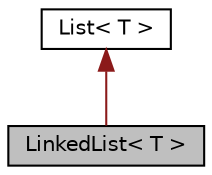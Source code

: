 digraph "LinkedList&lt; T &gt;"
{
  edge [fontname="Helvetica",fontsize="10",labelfontname="Helvetica",labelfontsize="10"];
  node [fontname="Helvetica",fontsize="10",shape=record];
  Node0 [label="LinkedList\< T \>",height=0.2,width=0.4,color="black", fillcolor="grey75", style="filled", fontcolor="black"];
  Node1 -> Node0 [dir="back",color="firebrick4",fontsize="10",style="solid",fontname="Helvetica"];
  Node1 [label="List\< T \>",height=0.2,width=0.4,color="black", fillcolor="white", style="filled",URL="$classList.html",tooltip="Interface for working with dynamic arrays(lists). "];
}
